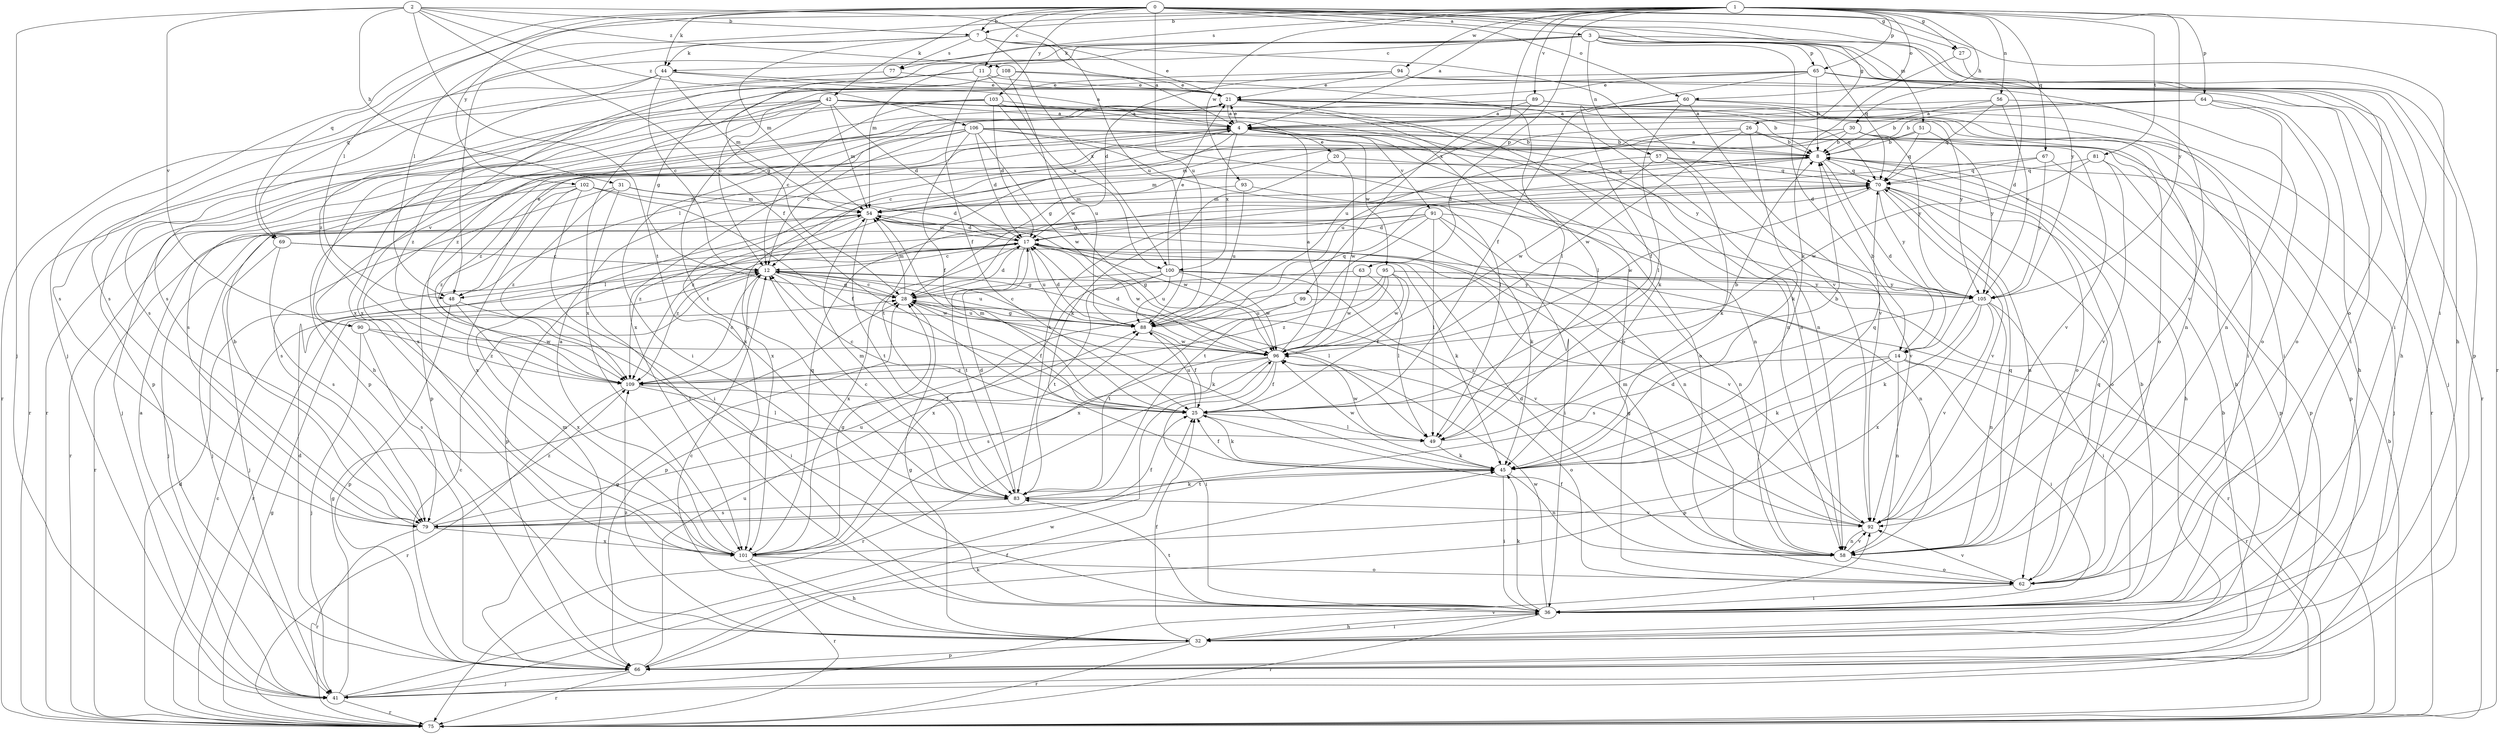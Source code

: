 strict digraph  {
0;
1;
2;
3;
4;
7;
8;
11;
12;
14;
17;
20;
21;
25;
26;
27;
28;
30;
31;
32;
36;
41;
42;
44;
45;
48;
49;
51;
54;
56;
57;
58;
60;
62;
63;
64;
65;
66;
67;
69;
70;
75;
77;
79;
81;
83;
88;
89;
90;
91;
92;
93;
94;
95;
96;
99;
100;
101;
102;
103;
105;
106;
108;
109;
0 -> 3  [label=a];
0 -> 7  [label=b];
0 -> 11  [label=c];
0 -> 14  [label=d];
0 -> 26  [label=g];
0 -> 27  [label=g];
0 -> 36  [label=i];
0 -> 41  [label=j];
0 -> 42  [label=k];
0 -> 44  [label=k];
0 -> 48  [label=l];
0 -> 51  [label=m];
0 -> 60  [label=o];
0 -> 88  [label=u];
0 -> 102  [label=y];
0 -> 103  [label=y];
0 -> 105  [label=y];
1 -> 4  [label=a];
1 -> 7  [label=b];
1 -> 27  [label=g];
1 -> 30  [label=h];
1 -> 48  [label=l];
1 -> 56  [label=n];
1 -> 60  [label=o];
1 -> 63  [label=p];
1 -> 64  [label=p];
1 -> 65  [label=p];
1 -> 67  [label=q];
1 -> 69  [label=q];
1 -> 75  [label=r];
1 -> 77  [label=s];
1 -> 81  [label=t];
1 -> 89  [label=v];
1 -> 93  [label=w];
1 -> 94  [label=w];
1 -> 99  [label=x];
1 -> 105  [label=y];
2 -> 7  [label=b];
2 -> 25  [label=f];
2 -> 31  [label=h];
2 -> 41  [label=j];
2 -> 83  [label=t];
2 -> 88  [label=u];
2 -> 90  [label=v];
2 -> 106  [label=z];
2 -> 108  [label=z];
3 -> 11  [label=c];
3 -> 14  [label=d];
3 -> 28  [label=g];
3 -> 32  [label=h];
3 -> 36  [label=i];
3 -> 44  [label=k];
3 -> 54  [label=m];
3 -> 57  [label=n];
3 -> 62  [label=o];
3 -> 65  [label=p];
3 -> 69  [label=q];
3 -> 70  [label=q];
4 -> 8  [label=b];
4 -> 20  [label=e];
4 -> 21  [label=e];
4 -> 48  [label=l];
4 -> 62  [label=o];
4 -> 66  [label=p];
4 -> 83  [label=t];
4 -> 90  [label=v];
4 -> 91  [label=v];
4 -> 95  [label=w];
4 -> 100  [label=x];
7 -> 4  [label=a];
7 -> 21  [label=e];
7 -> 44  [label=k];
7 -> 48  [label=l];
7 -> 54  [label=m];
7 -> 77  [label=s];
7 -> 92  [label=v];
7 -> 100  [label=x];
8 -> 4  [label=a];
8 -> 14  [label=d];
8 -> 17  [label=d];
8 -> 28  [label=g];
8 -> 32  [label=h];
8 -> 54  [label=m];
8 -> 70  [label=q];
11 -> 21  [label=e];
11 -> 25  [label=f];
11 -> 79  [label=s];
11 -> 100  [label=x];
11 -> 101  [label=x];
12 -> 28  [label=g];
12 -> 48  [label=l];
12 -> 49  [label=l];
12 -> 75  [label=r];
12 -> 88  [label=u];
12 -> 96  [label=w];
12 -> 105  [label=y];
12 -> 109  [label=z];
14 -> 8  [label=b];
14 -> 36  [label=i];
14 -> 45  [label=k];
14 -> 58  [label=n];
14 -> 66  [label=p];
14 -> 75  [label=r];
14 -> 109  [label=z];
17 -> 12  [label=c];
17 -> 45  [label=k];
17 -> 54  [label=m];
17 -> 83  [label=t];
17 -> 88  [label=u];
17 -> 92  [label=v];
17 -> 96  [label=w];
17 -> 101  [label=x];
17 -> 109  [label=z];
20 -> 45  [label=k];
20 -> 70  [label=q];
20 -> 96  [label=w];
21 -> 4  [label=a];
21 -> 36  [label=i];
21 -> 45  [label=k];
21 -> 49  [label=l];
21 -> 58  [label=n];
21 -> 62  [label=o];
21 -> 66  [label=p];
21 -> 70  [label=q];
25 -> 8  [label=b];
25 -> 12  [label=c];
25 -> 45  [label=k];
25 -> 49  [label=l];
25 -> 54  [label=m];
25 -> 88  [label=u];
26 -> 8  [label=b];
26 -> 45  [label=k];
26 -> 66  [label=p];
26 -> 88  [label=u];
26 -> 92  [label=v];
26 -> 96  [label=w];
26 -> 101  [label=x];
27 -> 45  [label=k];
27 -> 66  [label=p];
28 -> 12  [label=c];
28 -> 17  [label=d];
28 -> 25  [label=f];
28 -> 45  [label=k];
28 -> 54  [label=m];
28 -> 88  [label=u];
30 -> 8  [label=b];
30 -> 12  [label=c];
30 -> 32  [label=h];
30 -> 41  [label=j];
30 -> 54  [label=m];
30 -> 105  [label=y];
30 -> 109  [label=z];
31 -> 17  [label=d];
31 -> 36  [label=i];
31 -> 54  [label=m];
31 -> 79  [label=s];
31 -> 109  [label=z];
32 -> 12  [label=c];
32 -> 25  [label=f];
32 -> 28  [label=g];
32 -> 36  [label=i];
32 -> 54  [label=m];
32 -> 66  [label=p];
32 -> 75  [label=r];
32 -> 109  [label=z];
36 -> 8  [label=b];
36 -> 32  [label=h];
36 -> 45  [label=k];
36 -> 75  [label=r];
36 -> 83  [label=t];
36 -> 96  [label=w];
41 -> 4  [label=a];
41 -> 25  [label=f];
41 -> 28  [label=g];
41 -> 75  [label=r];
41 -> 92  [label=v];
41 -> 96  [label=w];
42 -> 4  [label=a];
42 -> 8  [label=b];
42 -> 17  [label=d];
42 -> 32  [label=h];
42 -> 54  [label=m];
42 -> 58  [label=n];
42 -> 62  [label=o];
42 -> 66  [label=p];
42 -> 75  [label=r];
42 -> 79  [label=s];
42 -> 83  [label=t];
42 -> 105  [label=y];
44 -> 4  [label=a];
44 -> 12  [label=c];
44 -> 21  [label=e];
44 -> 54  [label=m];
44 -> 75  [label=r];
44 -> 109  [label=z];
45 -> 25  [label=f];
45 -> 36  [label=i];
45 -> 58  [label=n];
45 -> 70  [label=q];
45 -> 83  [label=t];
45 -> 96  [label=w];
48 -> 21  [label=e];
48 -> 36  [label=i];
48 -> 66  [label=p];
48 -> 101  [label=x];
49 -> 8  [label=b];
49 -> 45  [label=k];
49 -> 96  [label=w];
51 -> 8  [label=b];
51 -> 28  [label=g];
51 -> 70  [label=q];
51 -> 105  [label=y];
54 -> 17  [label=d];
54 -> 41  [label=j];
54 -> 58  [label=n];
54 -> 75  [label=r];
54 -> 83  [label=t];
54 -> 96  [label=w];
54 -> 109  [label=z];
56 -> 4  [label=a];
56 -> 8  [label=b];
56 -> 62  [label=o];
56 -> 70  [label=q];
56 -> 105  [label=y];
57 -> 45  [label=k];
57 -> 62  [label=o];
57 -> 70  [label=q];
57 -> 96  [label=w];
57 -> 101  [label=x];
58 -> 17  [label=d];
58 -> 25  [label=f];
58 -> 54  [label=m];
58 -> 62  [label=o];
58 -> 70  [label=q];
58 -> 92  [label=v];
60 -> 4  [label=a];
60 -> 25  [label=f];
60 -> 36  [label=i];
60 -> 49  [label=l];
60 -> 75  [label=r];
60 -> 92  [label=v];
62 -> 36  [label=i];
62 -> 70  [label=q];
62 -> 92  [label=v];
63 -> 28  [label=g];
63 -> 49  [label=l];
63 -> 96  [label=w];
64 -> 4  [label=a];
64 -> 8  [label=b];
64 -> 32  [label=h];
64 -> 58  [label=n];
64 -> 62  [label=o];
64 -> 109  [label=z];
65 -> 8  [label=b];
65 -> 12  [label=c];
65 -> 21  [label=e];
65 -> 25  [label=f];
65 -> 32  [label=h];
65 -> 75  [label=r];
65 -> 92  [label=v];
65 -> 101  [label=x];
66 -> 8  [label=b];
66 -> 12  [label=c];
66 -> 17  [label=d];
66 -> 28  [label=g];
66 -> 41  [label=j];
66 -> 45  [label=k];
66 -> 75  [label=r];
66 -> 88  [label=u];
67 -> 66  [label=p];
67 -> 70  [label=q];
67 -> 83  [label=t];
67 -> 105  [label=y];
69 -> 12  [label=c];
69 -> 41  [label=j];
69 -> 58  [label=n];
69 -> 79  [label=s];
70 -> 54  [label=m];
70 -> 58  [label=n];
70 -> 62  [label=o];
70 -> 92  [label=v];
70 -> 96  [label=w];
70 -> 105  [label=y];
70 -> 109  [label=z];
75 -> 8  [label=b];
75 -> 12  [label=c];
75 -> 17  [label=d];
75 -> 28  [label=g];
77 -> 21  [label=e];
77 -> 79  [label=s];
79 -> 8  [label=b];
79 -> 25  [label=f];
79 -> 75  [label=r];
79 -> 88  [label=u];
79 -> 101  [label=x];
79 -> 109  [label=z];
81 -> 66  [label=p];
81 -> 70  [label=q];
81 -> 92  [label=v];
81 -> 96  [label=w];
83 -> 12  [label=c];
83 -> 17  [label=d];
83 -> 45  [label=k];
83 -> 54  [label=m];
83 -> 79  [label=s];
83 -> 92  [label=v];
88 -> 12  [label=c];
88 -> 17  [label=d];
88 -> 25  [label=f];
88 -> 28  [label=g];
88 -> 70  [label=q];
88 -> 96  [label=w];
89 -> 4  [label=a];
89 -> 36  [label=i];
89 -> 58  [label=n];
89 -> 88  [label=u];
89 -> 101  [label=x];
90 -> 41  [label=j];
90 -> 79  [label=s];
90 -> 96  [label=w];
90 -> 109  [label=z];
91 -> 17  [label=d];
91 -> 36  [label=i];
91 -> 41  [label=j];
91 -> 45  [label=k];
91 -> 49  [label=l];
91 -> 58  [label=n];
91 -> 66  [label=p];
91 -> 83  [label=t];
92 -> 17  [label=d];
92 -> 28  [label=g];
92 -> 58  [label=n];
93 -> 54  [label=m];
93 -> 88  [label=u];
93 -> 92  [label=v];
94 -> 17  [label=d];
94 -> 21  [label=e];
94 -> 36  [label=i];
94 -> 41  [label=j];
94 -> 79  [label=s];
95 -> 25  [label=f];
95 -> 66  [label=p];
95 -> 75  [label=r];
95 -> 96  [label=w];
95 -> 101  [label=x];
95 -> 105  [label=y];
95 -> 109  [label=z];
96 -> 4  [label=a];
96 -> 17  [label=d];
96 -> 25  [label=f];
96 -> 36  [label=i];
96 -> 62  [label=o];
96 -> 75  [label=r];
96 -> 79  [label=s];
96 -> 109  [label=z];
99 -> 75  [label=r];
99 -> 83  [label=t];
99 -> 88  [label=u];
100 -> 21  [label=e];
100 -> 28  [label=g];
100 -> 83  [label=t];
100 -> 88  [label=u];
100 -> 92  [label=v];
100 -> 96  [label=w];
100 -> 101  [label=x];
100 -> 105  [label=y];
101 -> 4  [label=a];
101 -> 28  [label=g];
101 -> 32  [label=h];
101 -> 62  [label=o];
101 -> 70  [label=q];
101 -> 75  [label=r];
102 -> 25  [label=f];
102 -> 36  [label=i];
102 -> 54  [label=m];
102 -> 75  [label=r];
102 -> 101  [label=x];
102 -> 109  [label=z];
103 -> 4  [label=a];
103 -> 12  [label=c];
103 -> 17  [label=d];
103 -> 58  [label=n];
103 -> 75  [label=r];
103 -> 88  [label=u];
103 -> 109  [label=z];
105 -> 36  [label=i];
105 -> 45  [label=k];
105 -> 58  [label=n];
105 -> 79  [label=s];
105 -> 92  [label=v];
105 -> 101  [label=x];
106 -> 8  [label=b];
106 -> 12  [label=c];
106 -> 17  [label=d];
106 -> 25  [label=f];
106 -> 41  [label=j];
106 -> 49  [label=l];
106 -> 58  [label=n];
106 -> 79  [label=s];
106 -> 96  [label=w];
106 -> 101  [label=x];
106 -> 105  [label=y];
108 -> 21  [label=e];
108 -> 28  [label=g];
108 -> 49  [label=l];
108 -> 96  [label=w];
108 -> 101  [label=x];
109 -> 12  [label=c];
109 -> 25  [label=f];
109 -> 49  [label=l];
109 -> 75  [label=r];
}
